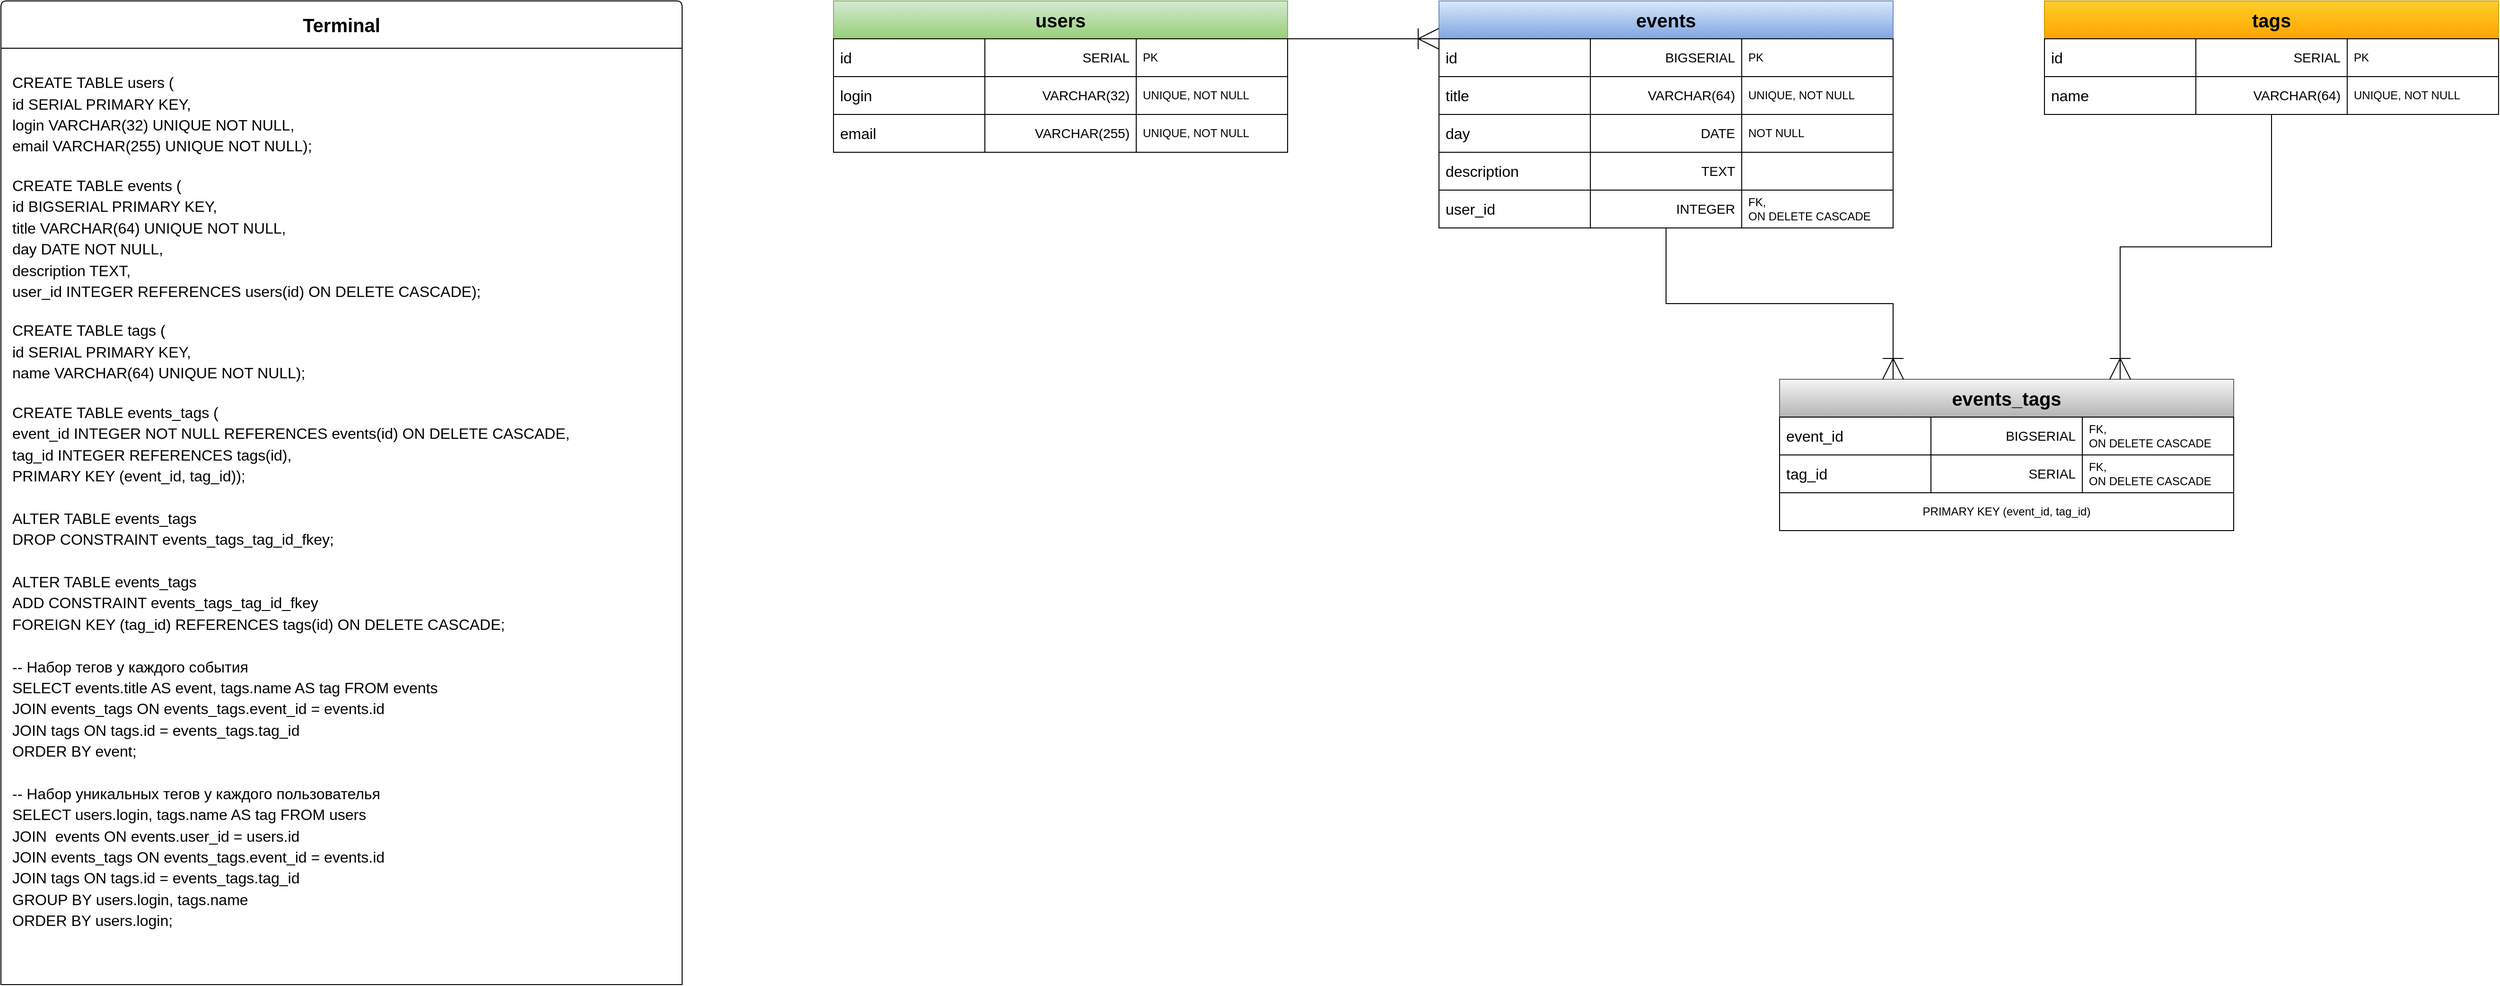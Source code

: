 <mxfile version="26.0.10">
  <diagram name="Page-1" id="9f46799a-70d6-7492-0946-bef42562c5a5">
    <mxGraphModel dx="2423" dy="2767" grid="1" gridSize="10" guides="1" tooltips="1" connect="1" arrows="1" fold="1" page="1" pageScale="1" pageWidth="1100" pageHeight="850" background="none" math="0" shadow="0">
      <root>
        <mxCell id="0" />
        <mxCell id="1" parent="0" />
        <mxCell id="qxyERZ4D7mE2W_aF4MiE-60" value="users" style="swimlane;whiteSpace=wrap;html=1;startSize=40;fontStyle=1;fontSize=20;fillColor=#d5e8d4;gradientColor=#97d077;strokeColor=light-dark(#82B366,#FFFFFF);" parent="1" vertex="1">
          <mxGeometry x="40" y="-800" width="480" height="160" as="geometry" />
        </mxCell>
        <mxCell id="qxyERZ4D7mE2W_aF4MiE-61" value="SERIAL" style="shape=partialRectangle;connectable=0;fillColor=none;top=1;left=1;bottom=1;right=1;align=right;spacingLeft=5;fontStyle=0;overflow=hidden;html=1;whiteSpace=wrap;spacingRight=5;fontSize=14;strokeColor=default;verticalAlign=middle;fontFamily=Helvetica;fontColor=default;" parent="qxyERZ4D7mE2W_aF4MiE-60" vertex="1">
          <mxGeometry x="160" y="40" width="160" height="40" as="geometry">
            <mxRectangle width="180" height="30" as="alternateBounds" />
          </mxGeometry>
        </mxCell>
        <mxCell id="qxyERZ4D7mE2W_aF4MiE-62" value="&lt;div align=&quot;left&quot;&gt;id&lt;/div&gt;" style="shape=partialRectangle;connectable=0;fillColor=none;top=1;left=1;bottom=1;right=1;align=left;spacingLeft=5;fontStyle=0;overflow=hidden;html=1;whiteSpace=wrap;spacingRight=5;fontSize=16;strokeColor=default;verticalAlign=middle;fontFamily=Helvetica;fontColor=default;" parent="qxyERZ4D7mE2W_aF4MiE-60" vertex="1">
          <mxGeometry y="40" width="160" height="40" as="geometry">
            <mxRectangle width="180" height="30" as="alternateBounds" />
          </mxGeometry>
        </mxCell>
        <mxCell id="qxyERZ4D7mE2W_aF4MiE-63" value="PK" style="shape=partialRectangle;connectable=0;fillColor=none;top=1;left=1;bottom=1;right=1;align=left;spacingLeft=5;fontStyle=0;overflow=hidden;html=1;whiteSpace=wrap;spacingRight=5;fontSize=12;strokeColor=default;verticalAlign=middle;fontFamily=Helvetica;fontColor=default;" parent="qxyERZ4D7mE2W_aF4MiE-60" vertex="1">
          <mxGeometry x="320" y="40" width="160" height="40" as="geometry">
            <mxRectangle width="180" height="30" as="alternateBounds" />
          </mxGeometry>
        </mxCell>
        <mxCell id="qxyERZ4D7mE2W_aF4MiE-64" value="VARCHAR(32)" style="shape=partialRectangle;connectable=0;fillColor=none;top=1;left=1;bottom=1;right=1;align=right;spacingLeft=5;fontStyle=0;overflow=hidden;html=1;whiteSpace=wrap;spacingRight=5;fontSize=14;strokeColor=default;verticalAlign=middle;fontFamily=Helvetica;fontColor=default;" parent="qxyERZ4D7mE2W_aF4MiE-60" vertex="1">
          <mxGeometry x="160" y="80" width="160" height="40" as="geometry">
            <mxRectangle width="180" height="30" as="alternateBounds" />
          </mxGeometry>
        </mxCell>
        <mxCell id="qxyERZ4D7mE2W_aF4MiE-65" value="login" style="shape=partialRectangle;connectable=0;fillColor=none;top=1;left=1;bottom=1;right=1;align=left;spacingLeft=5;fontStyle=0;overflow=hidden;html=1;whiteSpace=wrap;spacingRight=5;fontSize=16;strokeColor=default;verticalAlign=middle;fontFamily=Helvetica;fontColor=default;" parent="qxyERZ4D7mE2W_aF4MiE-60" vertex="1">
          <mxGeometry y="80" width="160" height="40" as="geometry">
            <mxRectangle width="180" height="30" as="alternateBounds" />
          </mxGeometry>
        </mxCell>
        <mxCell id="qxyERZ4D7mE2W_aF4MiE-66" value="UNIQUE, NOT NULL" style="shape=partialRectangle;connectable=0;fillColor=none;top=1;left=1;bottom=1;right=1;align=left;spacingLeft=5;fontStyle=0;overflow=hidden;html=1;whiteSpace=wrap;spacingRight=5;fontSize=12;strokeColor=default;verticalAlign=middle;fontFamily=Helvetica;fontColor=default;" parent="qxyERZ4D7mE2W_aF4MiE-60" vertex="1">
          <mxGeometry x="320" y="80" width="160" height="40" as="geometry">
            <mxRectangle width="180" height="30" as="alternateBounds" />
          </mxGeometry>
        </mxCell>
        <mxCell id="qxyERZ4D7mE2W_aF4MiE-67" value="VARCHAR(255)" style="shape=partialRectangle;connectable=0;fillColor=none;top=1;left=1;bottom=1;right=1;align=right;spacingLeft=5;fontStyle=0;overflow=hidden;html=1;whiteSpace=wrap;spacingRight=5;fontSize=14;strokeColor=default;verticalAlign=middle;fontFamily=Helvetica;fontColor=default;" parent="qxyERZ4D7mE2W_aF4MiE-60" vertex="1">
          <mxGeometry x="160" y="120" width="160" height="40" as="geometry">
            <mxRectangle width="180" height="30" as="alternateBounds" />
          </mxGeometry>
        </mxCell>
        <mxCell id="qxyERZ4D7mE2W_aF4MiE-68" value="email&lt;span style=&quot;white-space: pre;&quot;&gt;&#x9;&lt;/span&gt;&lt;span style=&quot;white-space: pre;&quot;&gt;&#x9;&lt;/span&gt;" style="shape=partialRectangle;connectable=0;fillColor=none;top=1;left=1;bottom=1;right=1;align=left;spacingLeft=5;fontStyle=0;overflow=hidden;html=1;whiteSpace=wrap;spacingRight=5;fontSize=16;strokeColor=default;verticalAlign=middle;fontFamily=Helvetica;fontColor=default;" parent="qxyERZ4D7mE2W_aF4MiE-60" vertex="1">
          <mxGeometry y="120" width="160" height="40" as="geometry">
            <mxRectangle width="180" height="30" as="alternateBounds" />
          </mxGeometry>
        </mxCell>
        <mxCell id="qxyERZ4D7mE2W_aF4MiE-69" value="UNIQUE, NOT NULL" style="shape=partialRectangle;connectable=0;fillColor=none;top=1;left=1;bottom=1;right=1;align=left;spacingLeft=5;fontStyle=0;overflow=hidden;html=1;whiteSpace=wrap;spacingRight=5;fontSize=12;strokeColor=default;verticalAlign=middle;fontFamily=Helvetica;fontColor=default;" parent="qxyERZ4D7mE2W_aF4MiE-60" vertex="1">
          <mxGeometry x="320" y="120" width="160" height="40" as="geometry">
            <mxRectangle width="180" height="30" as="alternateBounds" />
          </mxGeometry>
        </mxCell>
        <mxCell id="qxyERZ4D7mE2W_aF4MiE-82" value="events" style="swimlane;whiteSpace=wrap;html=1;startSize=40;fontStyle=1;fontSize=20;fillColor=#dae8fc;gradientColor=#7ea6e0;strokeColor=light-dark(#6C8EBF,#FFFFFF);" parent="1" vertex="1">
          <mxGeometry x="680" y="-800" width="480" height="240" as="geometry" />
        </mxCell>
        <mxCell id="qxyERZ4D7mE2W_aF4MiE-83" value="BIGSERIAL" style="shape=partialRectangle;connectable=0;fillColor=none;top=1;left=1;bottom=1;right=1;align=right;spacingLeft=5;fontStyle=0;overflow=hidden;html=1;whiteSpace=wrap;spacingRight=5;fontSize=14;strokeColor=default;verticalAlign=middle;fontFamily=Helvetica;fontColor=default;" parent="qxyERZ4D7mE2W_aF4MiE-82" vertex="1">
          <mxGeometry x="160" y="40" width="160" height="40" as="geometry">
            <mxRectangle width="180" height="30" as="alternateBounds" />
          </mxGeometry>
        </mxCell>
        <mxCell id="qxyERZ4D7mE2W_aF4MiE-84" value="&lt;div align=&quot;left&quot;&gt;id&lt;/div&gt;" style="shape=partialRectangle;connectable=0;fillColor=none;top=1;left=1;bottom=1;right=1;align=left;spacingLeft=5;fontStyle=0;overflow=hidden;html=1;whiteSpace=wrap;spacingRight=5;fontSize=16;strokeColor=default;verticalAlign=middle;fontFamily=Helvetica;fontColor=default;" parent="qxyERZ4D7mE2W_aF4MiE-82" vertex="1">
          <mxGeometry y="40" width="160" height="40" as="geometry">
            <mxRectangle width="180" height="30" as="alternateBounds" />
          </mxGeometry>
        </mxCell>
        <mxCell id="qxyERZ4D7mE2W_aF4MiE-85" value="PK" style="shape=partialRectangle;connectable=0;fillColor=none;top=1;left=1;bottom=1;right=1;align=left;spacingLeft=5;fontStyle=0;overflow=hidden;html=1;whiteSpace=wrap;spacingRight=5;fontSize=12;strokeColor=default;verticalAlign=middle;fontFamily=Helvetica;fontColor=default;" parent="qxyERZ4D7mE2W_aF4MiE-82" vertex="1">
          <mxGeometry x="320" y="40" width="160" height="40" as="geometry">
            <mxRectangle width="180" height="30" as="alternateBounds" />
          </mxGeometry>
        </mxCell>
        <mxCell id="qxyERZ4D7mE2W_aF4MiE-86" value="VARCHAR(64)" style="shape=partialRectangle;connectable=0;fillColor=none;top=1;left=1;bottom=1;right=1;align=right;spacingLeft=5;fontStyle=0;overflow=hidden;html=1;whiteSpace=wrap;spacingRight=5;fontSize=14;strokeColor=default;verticalAlign=middle;fontFamily=Helvetica;fontColor=default;" parent="qxyERZ4D7mE2W_aF4MiE-82" vertex="1">
          <mxGeometry x="160" y="80" width="160" height="40" as="geometry">
            <mxRectangle width="180" height="30" as="alternateBounds" />
          </mxGeometry>
        </mxCell>
        <mxCell id="qxyERZ4D7mE2W_aF4MiE-87" value="title" style="shape=partialRectangle;connectable=0;fillColor=none;top=1;left=1;bottom=1;right=1;align=left;spacingLeft=5;fontStyle=0;overflow=hidden;html=1;whiteSpace=wrap;spacingRight=5;fontSize=16;strokeColor=default;verticalAlign=middle;fontFamily=Helvetica;fontColor=default;" parent="qxyERZ4D7mE2W_aF4MiE-82" vertex="1">
          <mxGeometry y="80" width="160" height="40" as="geometry">
            <mxRectangle width="180" height="30" as="alternateBounds" />
          </mxGeometry>
        </mxCell>
        <mxCell id="qxyERZ4D7mE2W_aF4MiE-88" value="UNIQUE, NOT NULL" style="shape=partialRectangle;connectable=0;fillColor=none;top=1;left=1;bottom=1;right=1;align=left;spacingLeft=5;fontStyle=0;overflow=hidden;html=1;whiteSpace=wrap;spacingRight=5;fontSize=12;strokeColor=default;verticalAlign=middle;fontFamily=Helvetica;fontColor=default;" parent="qxyERZ4D7mE2W_aF4MiE-82" vertex="1">
          <mxGeometry x="320" y="80" width="160" height="40" as="geometry">
            <mxRectangle width="180" height="30" as="alternateBounds" />
          </mxGeometry>
        </mxCell>
        <mxCell id="qxyERZ4D7mE2W_aF4MiE-89" value="DATE" style="shape=partialRectangle;connectable=0;fillColor=none;top=1;left=1;bottom=1;right=1;align=right;spacingLeft=5;fontStyle=0;overflow=hidden;html=1;whiteSpace=wrap;spacingRight=5;fontSize=14;strokeColor=default;verticalAlign=middle;fontFamily=Helvetica;fontColor=default;" parent="qxyERZ4D7mE2W_aF4MiE-82" vertex="1">
          <mxGeometry x="160" y="120" width="160" height="40" as="geometry">
            <mxRectangle width="180" height="30" as="alternateBounds" />
          </mxGeometry>
        </mxCell>
        <mxCell id="qxyERZ4D7mE2W_aF4MiE-90" value="day" style="shape=partialRectangle;connectable=0;fillColor=none;top=1;left=1;bottom=1;right=1;align=left;spacingLeft=5;fontStyle=0;overflow=hidden;html=1;whiteSpace=wrap;spacingRight=5;fontSize=16;strokeColor=default;verticalAlign=middle;fontFamily=Helvetica;fontColor=default;" parent="qxyERZ4D7mE2W_aF4MiE-82" vertex="1">
          <mxGeometry y="120" width="160" height="40" as="geometry">
            <mxRectangle width="180" height="30" as="alternateBounds" />
          </mxGeometry>
        </mxCell>
        <mxCell id="qxyERZ4D7mE2W_aF4MiE-91" value="NOT NULL" style="shape=partialRectangle;connectable=0;fillColor=none;top=1;left=1;bottom=1;right=1;align=left;spacingLeft=5;fontStyle=0;overflow=hidden;html=1;whiteSpace=wrap;spacingRight=5;fontSize=12;strokeColor=default;verticalAlign=middle;fontFamily=Helvetica;fontColor=default;" parent="qxyERZ4D7mE2W_aF4MiE-82" vertex="1">
          <mxGeometry x="320" y="120" width="160" height="40" as="geometry">
            <mxRectangle width="180" height="30" as="alternateBounds" />
          </mxGeometry>
        </mxCell>
        <mxCell id="qxyERZ4D7mE2W_aF4MiE-116" value="TEXT" style="shape=partialRectangle;connectable=0;fillColor=none;top=1;left=1;bottom=1;right=1;align=right;spacingLeft=5;fontStyle=0;overflow=hidden;html=1;whiteSpace=wrap;spacingRight=5;fontSize=14;strokeColor=default;verticalAlign=middle;fontFamily=Helvetica;fontColor=default;" parent="qxyERZ4D7mE2W_aF4MiE-82" vertex="1">
          <mxGeometry x="160" y="160" width="160" height="40" as="geometry">
            <mxRectangle width="180" height="30" as="alternateBounds" />
          </mxGeometry>
        </mxCell>
        <mxCell id="qxyERZ4D7mE2W_aF4MiE-117" value="description" style="shape=partialRectangle;connectable=0;fillColor=none;top=1;left=1;bottom=1;right=1;align=left;spacingLeft=5;fontStyle=0;overflow=hidden;html=1;whiteSpace=wrap;spacingRight=5;fontSize=16;strokeColor=default;verticalAlign=middle;fontFamily=Helvetica;fontColor=default;" parent="qxyERZ4D7mE2W_aF4MiE-82" vertex="1">
          <mxGeometry y="160" width="160" height="40" as="geometry">
            <mxRectangle width="180" height="30" as="alternateBounds" />
          </mxGeometry>
        </mxCell>
        <mxCell id="qxyERZ4D7mE2W_aF4MiE-118" value="" style="shape=partialRectangle;connectable=0;fillColor=none;top=1;left=1;bottom=1;right=1;align=left;spacingLeft=5;fontStyle=0;overflow=hidden;html=1;whiteSpace=wrap;spacingRight=5;fontSize=12;strokeColor=default;verticalAlign=middle;fontFamily=Helvetica;fontColor=default;" parent="qxyERZ4D7mE2W_aF4MiE-82" vertex="1">
          <mxGeometry x="320" y="160" width="160" height="40" as="geometry">
            <mxRectangle width="180" height="30" as="alternateBounds" />
          </mxGeometry>
        </mxCell>
        <mxCell id="qxyERZ4D7mE2W_aF4MiE-119" value="INTEGER" style="shape=partialRectangle;connectable=0;fillColor=none;top=1;left=1;bottom=1;right=1;align=right;spacingLeft=5;fontStyle=0;overflow=hidden;html=1;whiteSpace=wrap;spacingRight=5;fontSize=14;strokeColor=default;verticalAlign=middle;fontFamily=Helvetica;fontColor=default;" parent="qxyERZ4D7mE2W_aF4MiE-82" vertex="1">
          <mxGeometry x="160" y="200" width="160" height="40" as="geometry">
            <mxRectangle width="180" height="30" as="alternateBounds" />
          </mxGeometry>
        </mxCell>
        <mxCell id="qxyERZ4D7mE2W_aF4MiE-120" value="user_id" style="shape=partialRectangle;connectable=0;fillColor=none;top=1;left=1;bottom=1;right=1;align=left;spacingLeft=5;fontStyle=0;overflow=hidden;html=1;whiteSpace=wrap;spacingRight=5;fontSize=16;strokeColor=default;verticalAlign=middle;fontFamily=Helvetica;fontColor=default;" parent="qxyERZ4D7mE2W_aF4MiE-82" vertex="1">
          <mxGeometry y="200" width="160" height="40" as="geometry">
            <mxRectangle width="180" height="30" as="alternateBounds" />
          </mxGeometry>
        </mxCell>
        <mxCell id="qxyERZ4D7mE2W_aF4MiE-121" value="&lt;div&gt;FK,&lt;/div&gt;&lt;div&gt;ON DELETE CASCADE&lt;/div&gt;" style="shape=partialRectangle;connectable=0;fillColor=none;top=1;left=1;bottom=1;right=1;align=left;spacingLeft=5;fontStyle=0;overflow=hidden;html=1;whiteSpace=wrap;spacingRight=5;fontSize=12;strokeColor=default;verticalAlign=middle;fontFamily=Helvetica;fontColor=default;" parent="qxyERZ4D7mE2W_aF4MiE-82" vertex="1">
          <mxGeometry x="320" y="200" width="160" height="40" as="geometry">
            <mxRectangle width="180" height="30" as="alternateBounds" />
          </mxGeometry>
        </mxCell>
        <mxCell id="qxyERZ4D7mE2W_aF4MiE-125" value="tags" style="swimlane;whiteSpace=wrap;html=1;startSize=40;fontStyle=1;fontSize=20;fillColor=#ffcd28;gradientColor=#ffa500;strokeColor=#d79b00;" parent="1" vertex="1">
          <mxGeometry x="1320" y="-800" width="480" height="120" as="geometry" />
        </mxCell>
        <mxCell id="qxyERZ4D7mE2W_aF4MiE-126" value="SERIAL" style="shape=partialRectangle;connectable=0;fillColor=none;top=1;left=1;bottom=1;right=1;align=right;spacingLeft=5;fontStyle=0;overflow=hidden;html=1;whiteSpace=wrap;spacingRight=5;fontSize=14;strokeColor=default;verticalAlign=middle;fontFamily=Helvetica;fontColor=default;" parent="qxyERZ4D7mE2W_aF4MiE-125" vertex="1">
          <mxGeometry x="160" y="40" width="160" height="40" as="geometry">
            <mxRectangle width="180" height="30" as="alternateBounds" />
          </mxGeometry>
        </mxCell>
        <mxCell id="qxyERZ4D7mE2W_aF4MiE-127" value="&lt;div align=&quot;left&quot;&gt;id&lt;/div&gt;" style="shape=partialRectangle;connectable=0;fillColor=none;top=1;left=1;bottom=1;right=1;align=left;spacingLeft=5;fontStyle=0;overflow=hidden;html=1;whiteSpace=wrap;spacingRight=5;fontSize=16;strokeColor=default;verticalAlign=middle;fontFamily=Helvetica;fontColor=default;" parent="qxyERZ4D7mE2W_aF4MiE-125" vertex="1">
          <mxGeometry y="40" width="160" height="40" as="geometry">
            <mxRectangle width="180" height="30" as="alternateBounds" />
          </mxGeometry>
        </mxCell>
        <mxCell id="qxyERZ4D7mE2W_aF4MiE-128" value="PK" style="shape=partialRectangle;connectable=0;fillColor=none;top=1;left=1;bottom=1;right=1;align=left;spacingLeft=5;fontStyle=0;overflow=hidden;html=1;whiteSpace=wrap;spacingRight=5;fontSize=12;strokeColor=default;verticalAlign=middle;fontFamily=Helvetica;fontColor=default;" parent="qxyERZ4D7mE2W_aF4MiE-125" vertex="1">
          <mxGeometry x="320" y="40" width="160" height="40" as="geometry">
            <mxRectangle width="180" height="30" as="alternateBounds" />
          </mxGeometry>
        </mxCell>
        <mxCell id="qxyERZ4D7mE2W_aF4MiE-129" value="VARCHAR(64)" style="shape=partialRectangle;connectable=0;fillColor=none;top=1;left=1;bottom=1;right=1;align=right;spacingLeft=5;fontStyle=0;overflow=hidden;html=1;whiteSpace=wrap;spacingRight=5;fontSize=14;strokeColor=default;verticalAlign=middle;fontFamily=Helvetica;fontColor=default;" parent="qxyERZ4D7mE2W_aF4MiE-125" vertex="1">
          <mxGeometry x="160" y="80" width="160" height="40" as="geometry">
            <mxRectangle width="180" height="30" as="alternateBounds" />
          </mxGeometry>
        </mxCell>
        <mxCell id="qxyERZ4D7mE2W_aF4MiE-130" value="name" style="shape=partialRectangle;connectable=0;fillColor=none;top=1;left=1;bottom=1;right=1;align=left;spacingLeft=5;fontStyle=0;overflow=hidden;html=1;whiteSpace=wrap;spacingRight=5;fontSize=16;strokeColor=default;verticalAlign=middle;fontFamily=Helvetica;fontColor=default;" parent="qxyERZ4D7mE2W_aF4MiE-125" vertex="1">
          <mxGeometry y="80" width="160" height="40" as="geometry">
            <mxRectangle width="180" height="30" as="alternateBounds" />
          </mxGeometry>
        </mxCell>
        <mxCell id="qxyERZ4D7mE2W_aF4MiE-131" value="UNIQUE, NOT NULL" style="shape=partialRectangle;connectable=0;fillColor=none;top=1;left=1;bottom=1;right=1;align=left;spacingLeft=5;fontStyle=0;overflow=hidden;html=1;whiteSpace=wrap;spacingRight=5;fontSize=12;strokeColor=default;verticalAlign=middle;fontFamily=Helvetica;fontColor=default;" parent="qxyERZ4D7mE2W_aF4MiE-125" vertex="1">
          <mxGeometry x="320" y="80" width="160" height="40" as="geometry">
            <mxRectangle width="180" height="30" as="alternateBounds" />
          </mxGeometry>
        </mxCell>
        <mxCell id="qxyERZ4D7mE2W_aF4MiE-142" value="events_tags" style="swimlane;whiteSpace=wrap;html=1;startSize=40;fontStyle=1;fontSize=20;fillColor=#f5f5f5;gradientColor=#b3b3b3;strokeColor=light-dark(#666666,#FFFFFF);" parent="1" vertex="1">
          <mxGeometry x="1040" y="-400" width="480" height="160" as="geometry" />
        </mxCell>
        <mxCell id="qxyERZ4D7mE2W_aF4MiE-143" value="BIGSERIAL" style="shape=partialRectangle;connectable=0;fillColor=none;top=1;left=1;bottom=1;right=1;align=right;spacingLeft=5;fontStyle=0;overflow=hidden;html=1;whiteSpace=wrap;spacingRight=5;fontSize=14;strokeColor=default;verticalAlign=middle;fontFamily=Helvetica;fontColor=default;" parent="qxyERZ4D7mE2W_aF4MiE-142" vertex="1">
          <mxGeometry x="160" y="40" width="160" height="40" as="geometry">
            <mxRectangle width="180" height="30" as="alternateBounds" />
          </mxGeometry>
        </mxCell>
        <mxCell id="qxyERZ4D7mE2W_aF4MiE-144" value="event_id" style="shape=partialRectangle;connectable=0;fillColor=none;top=1;left=1;bottom=1;right=1;align=left;spacingLeft=5;fontStyle=0;overflow=hidden;html=1;whiteSpace=wrap;spacingRight=5;fontSize=16;strokeColor=default;verticalAlign=middle;fontFamily=Helvetica;fontColor=default;" parent="qxyERZ4D7mE2W_aF4MiE-142" vertex="1">
          <mxGeometry y="40" width="160" height="40" as="geometry">
            <mxRectangle width="180" height="30" as="alternateBounds" />
          </mxGeometry>
        </mxCell>
        <mxCell id="qxyERZ4D7mE2W_aF4MiE-145" value="&lt;div&gt;FK,&lt;/div&gt;&lt;div&gt;ON DELETE CASCADE&lt;br&gt;&lt;/div&gt;" style="shape=partialRectangle;connectable=0;fillColor=none;top=1;left=1;bottom=1;right=1;align=left;spacingLeft=5;fontStyle=0;overflow=hidden;html=1;whiteSpace=wrap;spacingRight=5;fontSize=12;strokeColor=default;verticalAlign=middle;fontFamily=Helvetica;fontColor=default;" parent="qxyERZ4D7mE2W_aF4MiE-142" vertex="1">
          <mxGeometry x="320" y="40" width="160" height="40" as="geometry">
            <mxRectangle width="180" height="30" as="alternateBounds" />
          </mxGeometry>
        </mxCell>
        <mxCell id="qxyERZ4D7mE2W_aF4MiE-146" value="SERIAL" style="shape=partialRectangle;connectable=0;fillColor=none;top=1;left=1;bottom=1;right=1;align=right;spacingLeft=5;fontStyle=0;overflow=hidden;html=1;whiteSpace=wrap;spacingRight=5;fontSize=14;strokeColor=default;verticalAlign=middle;fontFamily=Helvetica;fontColor=default;" parent="qxyERZ4D7mE2W_aF4MiE-142" vertex="1">
          <mxGeometry x="160" y="80" width="160" height="40" as="geometry">
            <mxRectangle width="180" height="30" as="alternateBounds" />
          </mxGeometry>
        </mxCell>
        <mxCell id="qxyERZ4D7mE2W_aF4MiE-147" value="tag_id" style="shape=partialRectangle;connectable=0;fillColor=none;top=1;left=1;bottom=1;right=1;align=left;spacingLeft=5;fontStyle=0;overflow=hidden;html=1;whiteSpace=wrap;spacingRight=5;fontSize=16;strokeColor=default;verticalAlign=middle;fontFamily=Helvetica;fontColor=default;" parent="qxyERZ4D7mE2W_aF4MiE-142" vertex="1">
          <mxGeometry y="80" width="160" height="40" as="geometry">
            <mxRectangle width="180" height="30" as="alternateBounds" />
          </mxGeometry>
        </mxCell>
        <mxCell id="qxyERZ4D7mE2W_aF4MiE-148" value="&lt;div&gt;FK,&lt;/div&gt;&lt;div&gt;ON DELETE CASCADE&lt;br&gt;&lt;/div&gt;" style="shape=partialRectangle;connectable=0;fillColor=none;top=1;left=1;bottom=1;right=1;align=left;spacingLeft=5;fontStyle=0;overflow=hidden;html=1;whiteSpace=wrap;spacingRight=5;fontSize=12;strokeColor=default;verticalAlign=middle;fontFamily=Helvetica;fontColor=default;" parent="qxyERZ4D7mE2W_aF4MiE-142" vertex="1">
          <mxGeometry x="320" y="80" width="160" height="40" as="geometry">
            <mxRectangle width="180" height="30" as="alternateBounds" />
          </mxGeometry>
        </mxCell>
        <mxCell id="qxyERZ4D7mE2W_aF4MiE-151" value="PRIMARY KEY (event_id, tag_id)" style="shape=partialRectangle;connectable=0;fillColor=none;top=1;left=1;bottom=1;right=1;align=center;spacingLeft=5;fontStyle=0;overflow=hidden;html=1;whiteSpace=wrap;spacingRight=5;fontSize=12;strokeColor=default;verticalAlign=middle;fontFamily=Helvetica;fontColor=default;" parent="qxyERZ4D7mE2W_aF4MiE-142" vertex="1">
          <mxGeometry y="120" width="480" height="40" as="geometry">
            <mxRectangle width="180" height="30" as="alternateBounds" />
          </mxGeometry>
        </mxCell>
        <mxCell id="qxyERZ4D7mE2W_aF4MiE-152" value="" style="edgeStyle=entityRelationEdgeStyle;fontSize=12;html=1;endArrow=ERoneToMany;rounded=0;exitX=1;exitY=0.25;exitDx=0;exitDy=0;strokeWidth=1;endSize=20;" parent="1" source="qxyERZ4D7mE2W_aF4MiE-60" edge="1">
          <mxGeometry width="100" height="100" relative="1" as="geometry">
            <mxPoint x="550" y="-630" as="sourcePoint" />
            <mxPoint x="680" y="-760" as="targetPoint" />
          </mxGeometry>
        </mxCell>
        <mxCell id="qxyERZ4D7mE2W_aF4MiE-153" value="" style="edgeStyle=orthogonalEdgeStyle;fontSize=12;html=1;endArrow=ERoneToMany;rounded=0;exitX=0.5;exitY=1;exitDx=0;exitDy=0;strokeWidth=1;endSize=20;entryX=0.75;entryY=0;entryDx=0;entryDy=0;" parent="1" source="qxyERZ4D7mE2W_aF4MiE-125" target="qxyERZ4D7mE2W_aF4MiE-142" edge="1">
          <mxGeometry width="100" height="100" relative="1" as="geometry">
            <mxPoint x="1270" y="-560" as="sourcePoint" />
            <mxPoint x="1580" y="-440" as="targetPoint" />
            <Array as="points">
              <mxPoint x="1560" y="-540" />
              <mxPoint x="1400" y="-540" />
            </Array>
          </mxGeometry>
        </mxCell>
        <mxCell id="qxyERZ4D7mE2W_aF4MiE-154" value="" style="edgeStyle=orthogonalEdgeStyle;fontSize=12;html=1;endArrow=ERoneToMany;rounded=0;exitX=0.5;exitY=1;exitDx=0;exitDy=0;strokeWidth=1;endSize=20;entryX=0.25;entryY=0;entryDx=0;entryDy=0;" parent="1" source="qxyERZ4D7mE2W_aF4MiE-82" target="qxyERZ4D7mE2W_aF4MiE-142" edge="1">
          <mxGeometry width="100" height="100" relative="1" as="geometry">
            <mxPoint x="990" y="-490" as="sourcePoint" />
            <mxPoint x="990" y="-420" as="targetPoint" />
          </mxGeometry>
        </mxCell>
        <mxCell id="k0qKDHFTOWTs9ywvlTUG-12" value="&lt;b&gt;&lt;font style=&quot;font-size: 20px;&quot;&gt;Terminal&lt;/font&gt;&lt;/b&gt;" style="swimlane;childLayout=stackLayout;horizontal=1;startSize=50;horizontalStack=0;rounded=1;fontSize=16;fontStyle=1;strokeWidth=1;resizeParent=0;resizeLast=1;shadow=0;dashed=0;align=center;arcSize=4;whiteSpace=wrap;html=1;fillColor=light-dark(#FFFFFF,#242424);swimlaneHead=1;swimlaneBody=1;absoluteArcSize=0;container=1;autosize=0;strokeColor=light-dark(#000000,#BFBFBF);glass=0;swimlaneLine=0;resizable=1;autosizeGrid=1;backgroundOutline=0;overflow=visible;pointerEvents=1;" parent="1" vertex="1">
          <mxGeometry x="-840" y="-800" width="720" height="1040" as="geometry">
            <mxRectangle x="-800" y="-800" width="200" height="50" as="alternateBounds" />
          </mxGeometry>
        </mxCell>
        <mxCell id="k0qKDHFTOWTs9ywvlTUG-13" value="&lt;div&gt;&lt;br&gt;&lt;/div&gt;&lt;div style=&quot;line-height: 140%;&quot;&gt;CREATE TABLE users (&lt;/div&gt;&lt;div style=&quot;line-height: 140%;&quot;&gt;id SERIAL PRIMARY KEY,&lt;/div&gt;&lt;div style=&quot;line-height: 140%;&quot;&gt;login VARCHAR(32) UNIQUE NOT NULL,&lt;/div&gt;&lt;div style=&quot;line-height: 140%;&quot;&gt;email VARCHAR(255) UNIQUE NOT NULL);&lt;/div&gt;&lt;div&gt;&lt;br&gt;&lt;/div&gt;&lt;div style=&quot;line-height: 140%;&quot;&gt;CREATE TABLE events (&lt;/div&gt;&lt;div style=&quot;line-height: 140%;&quot;&gt;id BIGSERIAL PRIMARY KEY,&lt;/div&gt;&lt;div style=&quot;line-height: 140%;&quot;&gt;title VARCHAR(64) UNIQUE NOT NULL,&lt;/div&gt;&lt;div style=&quot;line-height: 140%;&quot;&gt;day DATE NOT NULL,&lt;/div&gt;&lt;div style=&quot;line-height: 140%;&quot;&gt;description TEXT,&lt;/div&gt;&lt;div style=&quot;line-height: 140%;&quot;&gt;user_id INTEGER REFERENCES users(id) ON DELETE CASCADE);&lt;/div&gt;&lt;div&gt;&lt;br&gt;&lt;/div&gt;&lt;div style=&quot;line-height: 140%;&quot;&gt;CREATE TABLE tags (&lt;/div&gt;&lt;div style=&quot;line-height: 140%;&quot;&gt;id SERIAL PRIMARY KEY,&lt;/div&gt;&lt;div style=&quot;line-height: 140%;&quot;&gt;name VARCHAR(64) UNIQUE NOT NULL);&lt;/div&gt;&lt;div&gt;&lt;br&gt;&lt;/div&gt;&lt;div style=&quot;line-height: 140%;&quot;&gt;CREATE TABLE events_tags (&lt;/div&gt;&lt;div style=&quot;line-height: 140%;&quot;&gt;event_id INTEGER NOT NULL&amp;nbsp;REFERENCES events(id) ON DELETE CASCADE,&lt;/div&gt;&lt;div style=&quot;line-height: 140%;&quot;&gt;tag_id INTEGER&amp;nbsp;REFERENCES tags(id),&lt;br&gt;&lt;/div&gt;&lt;div style=&quot;line-height: 140%;&quot;&gt;PRIMARY KEY (event_id, tag_id));&lt;/div&gt;&lt;div style=&quot;line-height: 140%;&quot;&gt;&lt;br&gt;&lt;/div&gt;&lt;div style=&quot;line-height: 140%;&quot;&gt;ALTER TABLE events_tags&amp;nbsp;&lt;/div&gt;&lt;div style=&quot;line-height: 140%;&quot;&gt;DROP CONSTRAINT events_tags_tag_id_fkey;&lt;/div&gt;&lt;div style=&quot;line-height: 140%;&quot;&gt;&lt;br&gt;&lt;/div&gt;&lt;div style=&quot;line-height: 140%;&quot;&gt;ALTER TABLE events_tags&amp;nbsp;&lt;/div&gt;&lt;div style=&quot;line-height: 140%;&quot;&gt;ADD CONSTRAINT events_tags_tag_id_fkey&amp;nbsp;&lt;/div&gt;&lt;div style=&quot;line-height: 140%;&quot;&gt;FOREIGN KEY (tag_id) REFERENCES tags(id) ON DELETE CASCADE;&lt;/div&gt;&lt;div style=&quot;line-height: 140%;&quot;&gt;&lt;br&gt;&lt;/div&gt;&lt;div style=&quot;line-height: 140%;&quot;&gt;&lt;div style=&quot;line-height: 140%;&quot;&gt;-- Набор тегов у каждого события&lt;/div&gt;&lt;div style=&quot;line-height: 140%;&quot;&gt;SELECT events.title AS event, tags.name AS tag FROM events&lt;/div&gt;&lt;div style=&quot;line-height: 140%;&quot;&gt;JOIN events_tags ON events_tags.event_id = events.id&lt;/div&gt;&lt;div style=&quot;line-height: 140%;&quot;&gt;JOIN tags ON tags.id = events_tags.tag_id&lt;/div&gt;ORDER BY event;&lt;/div&gt;&lt;div style=&quot;line-height: 140%;&quot;&gt;&lt;br&gt;&lt;/div&gt;&lt;div style=&quot;line-height: 140%;&quot;&gt;-- Набор уникальных тегов у каждого пользователья&lt;/div&gt;&lt;div style=&quot;line-height: 140%;&quot;&gt;SELECT users.login, tags.name AS tag FROM users&lt;br&gt;JOIN&amp;nbsp; events ON events.user_id = users.id&lt;/div&gt;&lt;div style=&quot;line-height: 140%;&quot;&gt;JOIN events_tags ON events_tags.event_id = events.id&lt;/div&gt;&lt;div style=&quot;line-height: 140%;&quot;&gt;JOIN tags ON tags.id = events_tags.tag_id&lt;/div&gt;&lt;div style=&quot;line-height: 140%;&quot;&gt;GROUP BY users.login, tags.name&lt;br&gt;&lt;/div&gt;&lt;div style=&quot;line-height: 140%;&quot;&gt;ORDER BY users.login;&lt;/div&gt;&lt;div style=&quot;line-height: 140%;&quot;&gt;&lt;br&gt;&lt;/div&gt;" style="align=left;strokeColor=light-dark(#000000,#BFBFBF);fillColor=light-dark(#FFFFFF,#2B0920);spacingLeft=10;fontSize=16;verticalAlign=top;resizable=0;rotatable=0;part=1;html=1;strokeWidth=1;backgroundOutline=0;overflow=visible;noLabel=0;imageAspect=1;treeMoving=0;" parent="k0qKDHFTOWTs9ywvlTUG-12" vertex="1">
          <mxGeometry y="50" width="720" height="990" as="geometry" />
        </mxCell>
      </root>
    </mxGraphModel>
  </diagram>
</mxfile>
